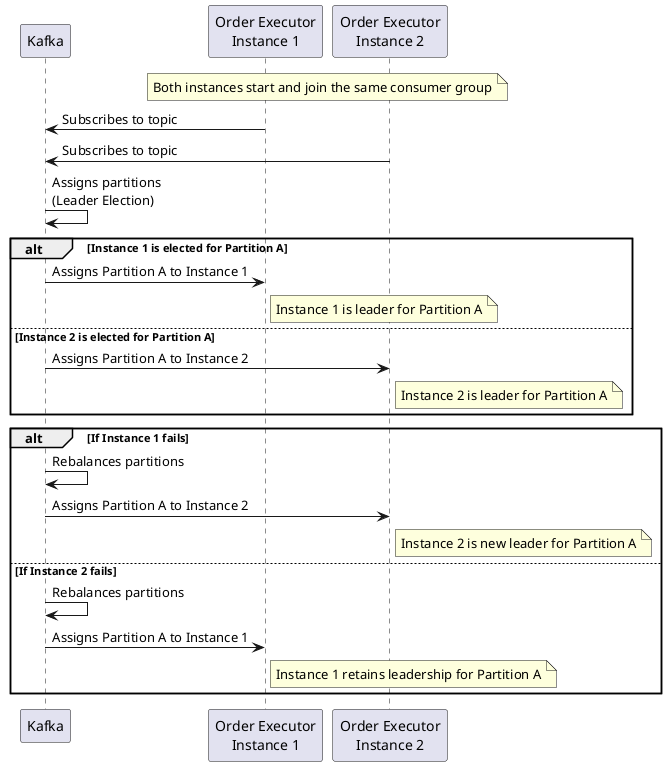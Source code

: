 @startuml
participant "Kafka" as Kafka
participant "Order Executor\nInstance 1" as OE1
participant "Order Executor\nInstance 2" as OE2

note over OE1, OE2 : Both instances start and join the same consumer group

OE1 -> Kafka : Subscribes to topic
OE2 -> Kafka : Subscribes to topic
Kafka -> Kafka : Assigns partitions\n(Leader Election)

alt Instance 1 is elected for Partition A
    Kafka -> OE1 : Assigns Partition A to Instance 1
    note right of OE1 : Instance 1 is leader for Partition A
else Instance 2 is elected for Partition A
    Kafka -> OE2 : Assigns Partition A to Instance 2
    note right of OE2 : Instance 2 is leader for Partition A
end

alt If Instance 1 fails
    Kafka -> Kafka : Rebalances partitions
    Kafka -> OE2 : Assigns Partition A to Instance 2
    note right of OE2 : Instance 2 is new leader for Partition A
else If Instance 2 fails
    Kafka -> Kafka : Rebalances partitions
    Kafka -> OE1 : Assigns Partition A to Instance 1
    note right of OE1 : Instance 1 retains leadership for Partition A
end

@enduml